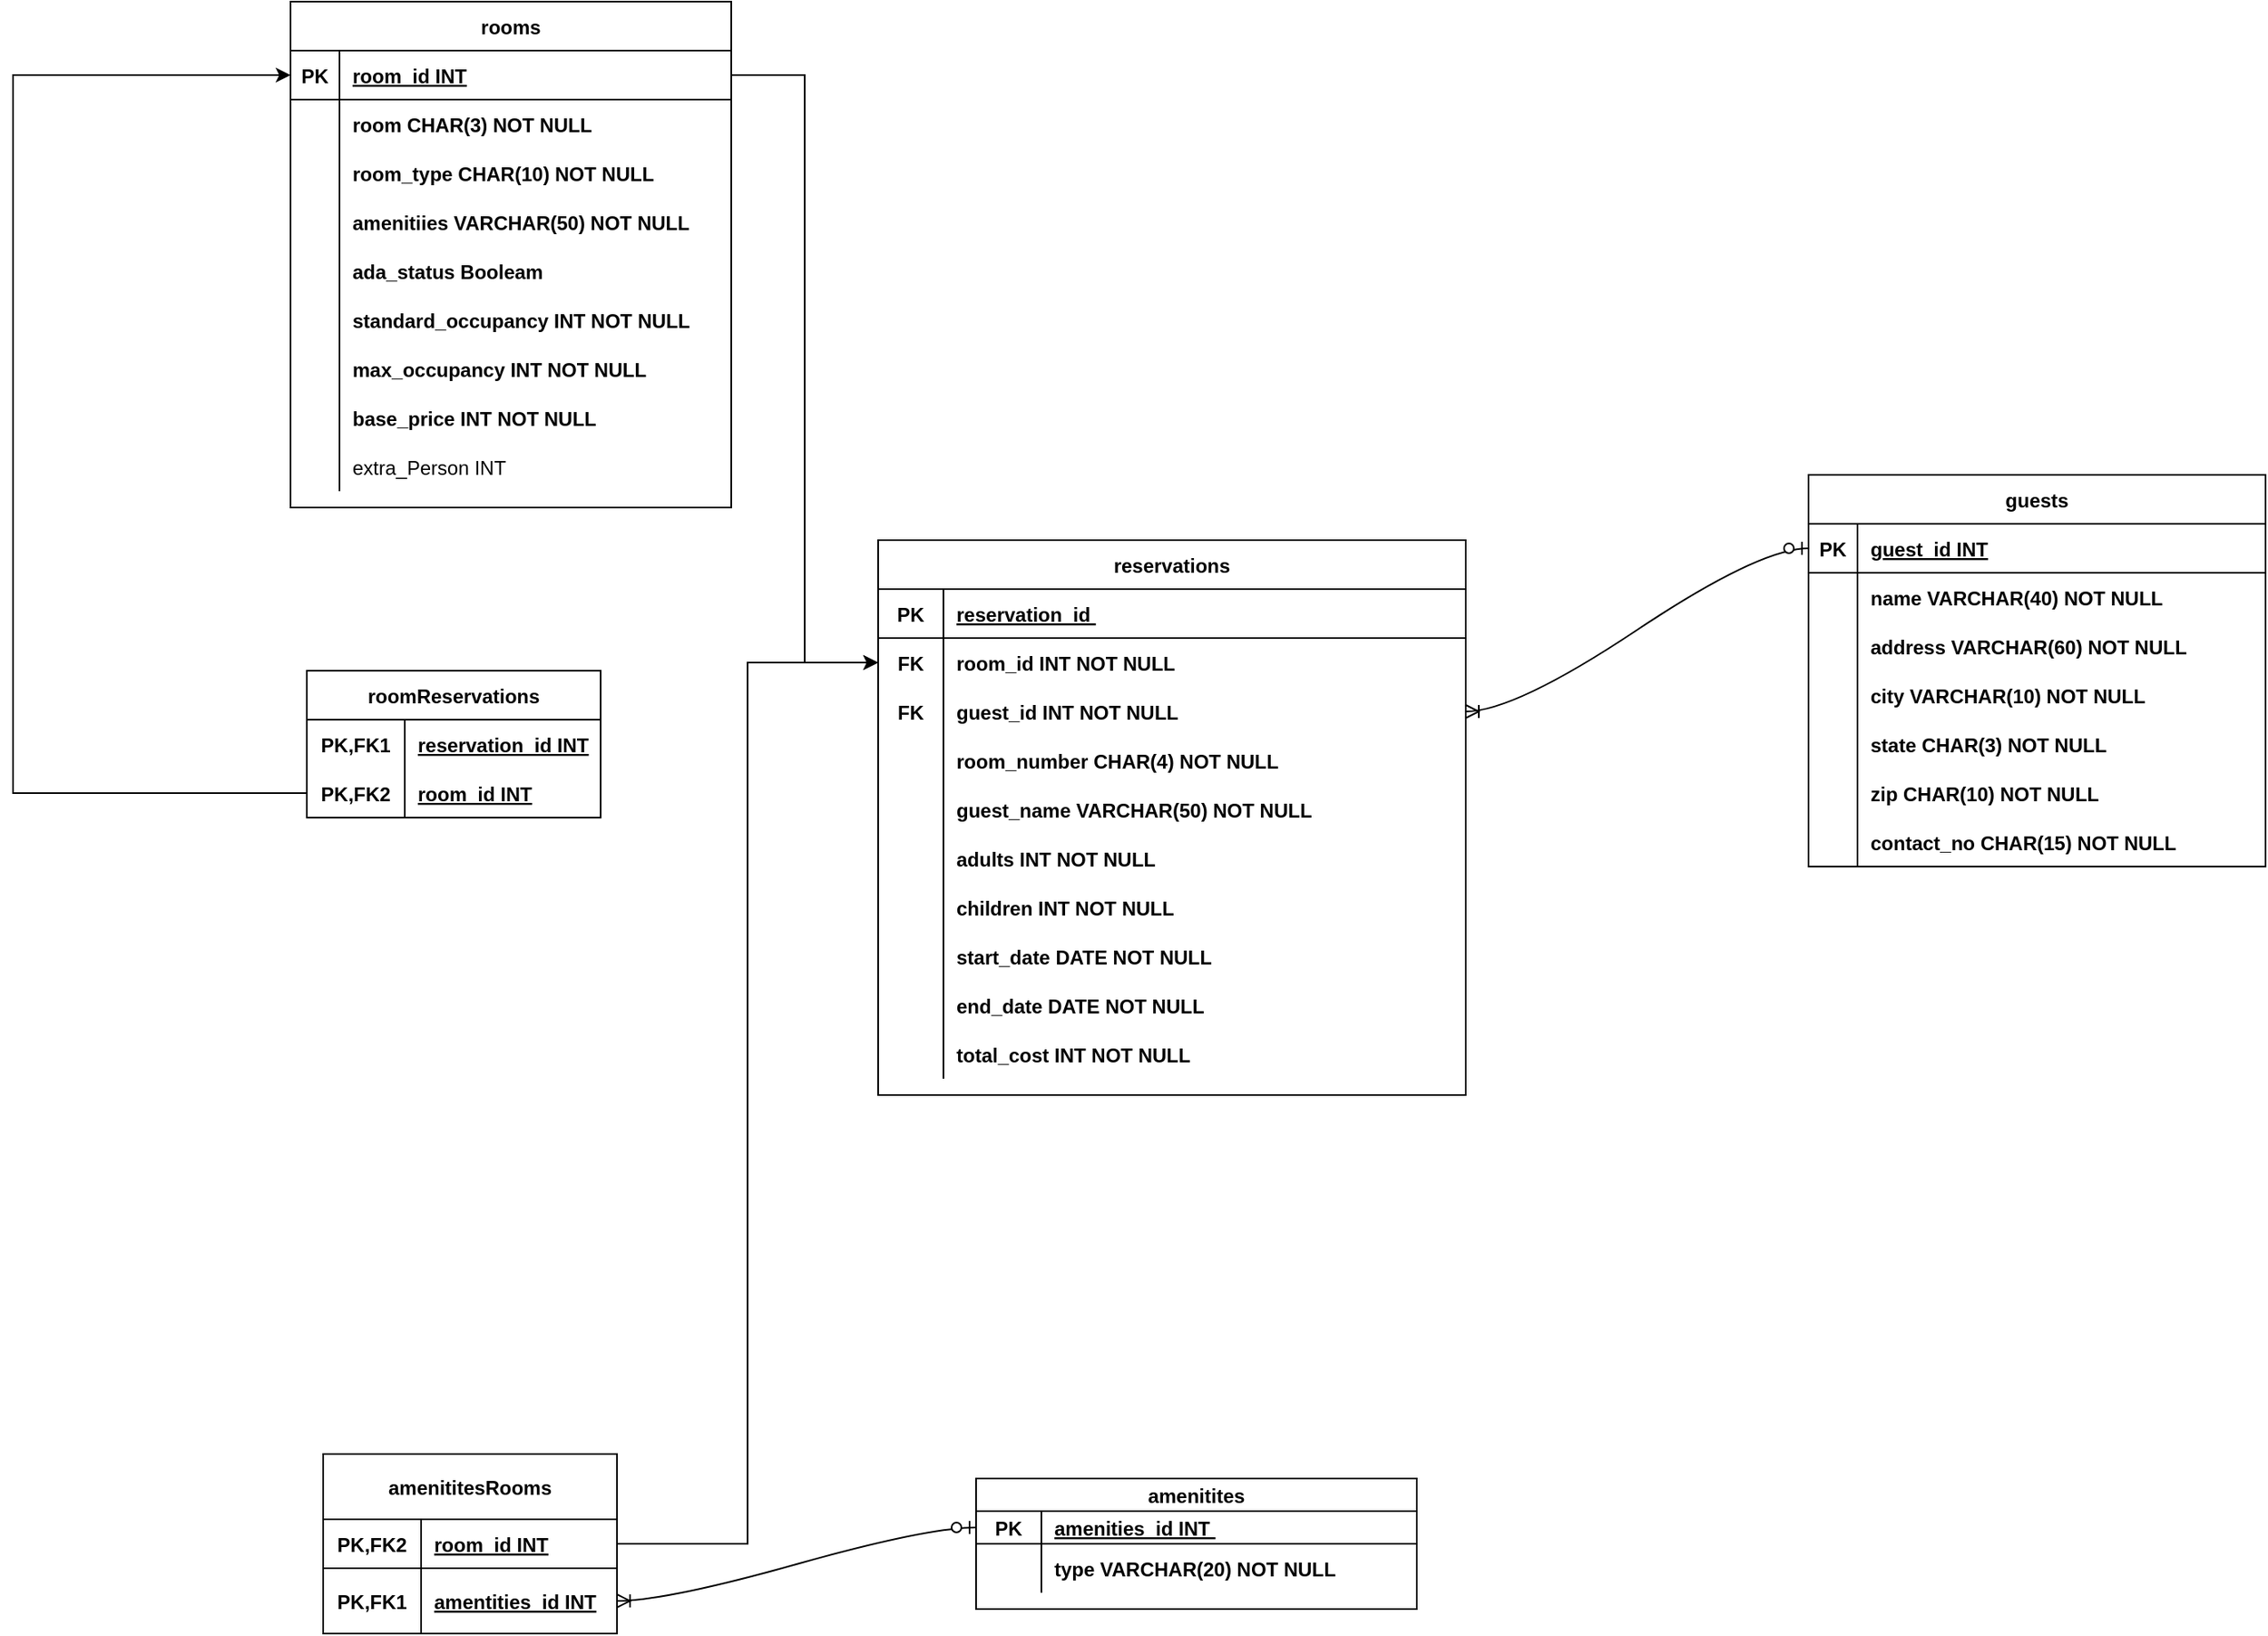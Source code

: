 <mxfile version="16.6.5" type="github">
  <diagram id="BOBg9P0p9itSkzy7MC-l" name="Page-1">
    <mxGraphModel dx="3270" dy="2780" grid="1" gridSize="10" guides="1" tooltips="1" connect="1" arrows="1" fold="1" page="1" pageScale="1" pageWidth="850" pageHeight="1100" math="0" shadow="0">
      <root>
        <mxCell id="0" />
        <mxCell id="1" parent="0" />
        <mxCell id="4Msq5oDwL8IhgxMSqHbl-1" value="reservations" style="shape=table;startSize=30;container=1;collapsible=1;childLayout=tableLayout;fixedRows=1;rowLines=0;fontStyle=1;align=center;resizeLast=1;" parent="1" vertex="1">
          <mxGeometry x="930" y="160" width="360" height="340" as="geometry" />
        </mxCell>
        <mxCell id="4Msq5oDwL8IhgxMSqHbl-2" value="" style="shape=tableRow;horizontal=0;startSize=0;swimlaneHead=0;swimlaneBody=0;fillColor=none;collapsible=0;dropTarget=0;points=[[0,0.5],[1,0.5]];portConstraint=eastwest;top=0;left=0;right=0;bottom=1;" parent="4Msq5oDwL8IhgxMSqHbl-1" vertex="1">
          <mxGeometry y="30" width="360" height="30" as="geometry" />
        </mxCell>
        <mxCell id="4Msq5oDwL8IhgxMSqHbl-3" value="PK" style="shape=partialRectangle;connectable=0;fillColor=none;top=0;left=0;bottom=0;right=0;fontStyle=1;overflow=hidden;" parent="4Msq5oDwL8IhgxMSqHbl-2" vertex="1">
          <mxGeometry width="40" height="30" as="geometry">
            <mxRectangle width="40" height="30" as="alternateBounds" />
          </mxGeometry>
        </mxCell>
        <mxCell id="4Msq5oDwL8IhgxMSqHbl-4" value="reservation_id " style="shape=partialRectangle;connectable=0;fillColor=none;top=0;left=0;bottom=0;right=0;align=left;spacingLeft=6;fontStyle=5;overflow=hidden;" parent="4Msq5oDwL8IhgxMSqHbl-2" vertex="1">
          <mxGeometry x="40" width="320" height="30" as="geometry">
            <mxRectangle width="320" height="30" as="alternateBounds" />
          </mxGeometry>
        </mxCell>
        <mxCell id="4Msq5oDwL8IhgxMSqHbl-8" value="" style="shape=tableRow;horizontal=0;startSize=0;swimlaneHead=0;swimlaneBody=0;fillColor=none;collapsible=0;dropTarget=0;points=[[0,0.5],[1,0.5]];portConstraint=eastwest;top=0;left=0;right=0;bottom=0;fontStyle=1" parent="4Msq5oDwL8IhgxMSqHbl-1" vertex="1">
          <mxGeometry y="60" width="360" height="30" as="geometry" />
        </mxCell>
        <mxCell id="4Msq5oDwL8IhgxMSqHbl-9" value="FK" style="shape=partialRectangle;connectable=0;fillColor=none;top=0;left=0;bottom=0;right=0;editable=1;overflow=hidden;fontStyle=1" parent="4Msq5oDwL8IhgxMSqHbl-8" vertex="1">
          <mxGeometry width="40" height="30" as="geometry">
            <mxRectangle width="40" height="30" as="alternateBounds" />
          </mxGeometry>
        </mxCell>
        <mxCell id="4Msq5oDwL8IhgxMSqHbl-10" value="room_id INT NOT NULL" style="shape=partialRectangle;connectable=0;fillColor=none;top=0;left=0;bottom=0;right=0;align=left;spacingLeft=6;overflow=hidden;fontStyle=1" parent="4Msq5oDwL8IhgxMSqHbl-8" vertex="1">
          <mxGeometry x="40" width="320" height="30" as="geometry">
            <mxRectangle width="320" height="30" as="alternateBounds" />
          </mxGeometry>
        </mxCell>
        <mxCell id="4Msq5oDwL8IhgxMSqHbl-5" value="" style="shape=tableRow;horizontal=0;startSize=0;swimlaneHead=0;swimlaneBody=0;fillColor=none;collapsible=0;dropTarget=0;points=[[0,0.5],[1,0.5]];portConstraint=eastwest;top=0;left=0;right=0;bottom=0;" parent="4Msq5oDwL8IhgxMSqHbl-1" vertex="1">
          <mxGeometry y="90" width="360" height="30" as="geometry" />
        </mxCell>
        <mxCell id="4Msq5oDwL8IhgxMSqHbl-6" value="FK" style="shape=partialRectangle;connectable=0;fillColor=none;top=0;left=0;bottom=0;right=0;editable=1;overflow=hidden;fontStyle=1" parent="4Msq5oDwL8IhgxMSqHbl-5" vertex="1">
          <mxGeometry width="40" height="30" as="geometry">
            <mxRectangle width="40" height="30" as="alternateBounds" />
          </mxGeometry>
        </mxCell>
        <mxCell id="4Msq5oDwL8IhgxMSqHbl-7" value="guest_id INT NOT NULL" style="shape=partialRectangle;connectable=0;fillColor=none;top=0;left=0;bottom=0;right=0;align=left;spacingLeft=6;overflow=hidden;fontStyle=1" parent="4Msq5oDwL8IhgxMSqHbl-5" vertex="1">
          <mxGeometry x="40" width="320" height="30" as="geometry">
            <mxRectangle width="320" height="30" as="alternateBounds" />
          </mxGeometry>
        </mxCell>
        <mxCell id="4Msq5oDwL8IhgxMSqHbl-11" value="" style="shape=tableRow;horizontal=0;startSize=0;swimlaneHead=0;swimlaneBody=0;fillColor=none;collapsible=0;dropTarget=0;points=[[0,0.5],[1,0.5]];portConstraint=eastwest;top=0;left=0;right=0;bottom=0;" parent="4Msq5oDwL8IhgxMSqHbl-1" vertex="1">
          <mxGeometry y="120" width="360" height="30" as="geometry" />
        </mxCell>
        <mxCell id="4Msq5oDwL8IhgxMSqHbl-12" value="" style="shape=partialRectangle;connectable=0;fillColor=none;top=0;left=0;bottom=0;right=0;editable=1;overflow=hidden;" parent="4Msq5oDwL8IhgxMSqHbl-11" vertex="1">
          <mxGeometry width="40" height="30" as="geometry">
            <mxRectangle width="40" height="30" as="alternateBounds" />
          </mxGeometry>
        </mxCell>
        <mxCell id="4Msq5oDwL8IhgxMSqHbl-13" value="room_number CHAR(4) NOT NULL" style="shape=partialRectangle;connectable=0;fillColor=none;top=0;left=0;bottom=0;right=0;align=left;spacingLeft=6;overflow=hidden;fontStyle=1" parent="4Msq5oDwL8IhgxMSqHbl-11" vertex="1">
          <mxGeometry x="40" width="320" height="30" as="geometry">
            <mxRectangle width="320" height="30" as="alternateBounds" />
          </mxGeometry>
        </mxCell>
        <mxCell id="4Msq5oDwL8IhgxMSqHbl-115" value="" style="shape=tableRow;horizontal=0;startSize=0;swimlaneHead=0;swimlaneBody=0;fillColor=none;collapsible=0;dropTarget=0;points=[[0,0.5],[1,0.5]];portConstraint=eastwest;top=0;left=0;right=0;bottom=0;" parent="4Msq5oDwL8IhgxMSqHbl-1" vertex="1">
          <mxGeometry y="150" width="360" height="30" as="geometry" />
        </mxCell>
        <mxCell id="4Msq5oDwL8IhgxMSqHbl-116" value="" style="shape=partialRectangle;connectable=0;fillColor=none;top=0;left=0;bottom=0;right=0;editable=1;overflow=hidden;" parent="4Msq5oDwL8IhgxMSqHbl-115" vertex="1">
          <mxGeometry width="40" height="30" as="geometry">
            <mxRectangle width="40" height="30" as="alternateBounds" />
          </mxGeometry>
        </mxCell>
        <mxCell id="4Msq5oDwL8IhgxMSqHbl-117" value="guest_name VARCHAR(50) NOT NULL" style="shape=partialRectangle;connectable=0;fillColor=none;top=0;left=0;bottom=0;right=0;align=left;spacingLeft=6;overflow=hidden;fontStyle=1" parent="4Msq5oDwL8IhgxMSqHbl-115" vertex="1">
          <mxGeometry x="40" width="320" height="30" as="geometry">
            <mxRectangle width="320" height="30" as="alternateBounds" />
          </mxGeometry>
        </mxCell>
        <mxCell id="4Msq5oDwL8IhgxMSqHbl-118" value="" style="shape=tableRow;horizontal=0;startSize=0;swimlaneHead=0;swimlaneBody=0;fillColor=none;collapsible=0;dropTarget=0;points=[[0,0.5],[1,0.5]];portConstraint=eastwest;top=0;left=0;right=0;bottom=0;" parent="4Msq5oDwL8IhgxMSqHbl-1" vertex="1">
          <mxGeometry y="180" width="360" height="30" as="geometry" />
        </mxCell>
        <mxCell id="4Msq5oDwL8IhgxMSqHbl-119" value="" style="shape=partialRectangle;connectable=0;fillColor=none;top=0;left=0;bottom=0;right=0;editable=1;overflow=hidden;" parent="4Msq5oDwL8IhgxMSqHbl-118" vertex="1">
          <mxGeometry width="40" height="30" as="geometry">
            <mxRectangle width="40" height="30" as="alternateBounds" />
          </mxGeometry>
        </mxCell>
        <mxCell id="4Msq5oDwL8IhgxMSqHbl-120" value="adults INT NOT NULL" style="shape=partialRectangle;connectable=0;fillColor=none;top=0;left=0;bottom=0;right=0;align=left;spacingLeft=6;overflow=hidden;fontStyle=1" parent="4Msq5oDwL8IhgxMSqHbl-118" vertex="1">
          <mxGeometry x="40" width="320" height="30" as="geometry">
            <mxRectangle width="320" height="30" as="alternateBounds" />
          </mxGeometry>
        </mxCell>
        <mxCell id="4Msq5oDwL8IhgxMSqHbl-121" value="" style="shape=tableRow;horizontal=0;startSize=0;swimlaneHead=0;swimlaneBody=0;fillColor=none;collapsible=0;dropTarget=0;points=[[0,0.5],[1,0.5]];portConstraint=eastwest;top=0;left=0;right=0;bottom=0;" parent="4Msq5oDwL8IhgxMSqHbl-1" vertex="1">
          <mxGeometry y="210" width="360" height="30" as="geometry" />
        </mxCell>
        <mxCell id="4Msq5oDwL8IhgxMSqHbl-122" value="" style="shape=partialRectangle;connectable=0;fillColor=none;top=0;left=0;bottom=0;right=0;editable=1;overflow=hidden;" parent="4Msq5oDwL8IhgxMSqHbl-121" vertex="1">
          <mxGeometry width="40" height="30" as="geometry">
            <mxRectangle width="40" height="30" as="alternateBounds" />
          </mxGeometry>
        </mxCell>
        <mxCell id="4Msq5oDwL8IhgxMSqHbl-123" value="children INT NOT NULL" style="shape=partialRectangle;connectable=0;fillColor=none;top=0;left=0;bottom=0;right=0;align=left;spacingLeft=6;overflow=hidden;fontStyle=1" parent="4Msq5oDwL8IhgxMSqHbl-121" vertex="1">
          <mxGeometry x="40" width="320" height="30" as="geometry">
            <mxRectangle width="320" height="30" as="alternateBounds" />
          </mxGeometry>
        </mxCell>
        <mxCell id="4Msq5oDwL8IhgxMSqHbl-124" value="" style="shape=tableRow;horizontal=0;startSize=0;swimlaneHead=0;swimlaneBody=0;fillColor=none;collapsible=0;dropTarget=0;points=[[0,0.5],[1,0.5]];portConstraint=eastwest;top=0;left=0;right=0;bottom=0;" parent="4Msq5oDwL8IhgxMSqHbl-1" vertex="1">
          <mxGeometry y="240" width="360" height="30" as="geometry" />
        </mxCell>
        <mxCell id="4Msq5oDwL8IhgxMSqHbl-125" value="" style="shape=partialRectangle;connectable=0;fillColor=none;top=0;left=0;bottom=0;right=0;editable=1;overflow=hidden;" parent="4Msq5oDwL8IhgxMSqHbl-124" vertex="1">
          <mxGeometry width="40" height="30" as="geometry">
            <mxRectangle width="40" height="30" as="alternateBounds" />
          </mxGeometry>
        </mxCell>
        <mxCell id="4Msq5oDwL8IhgxMSqHbl-126" value="start_date DATE NOT NULL" style="shape=partialRectangle;connectable=0;fillColor=none;top=0;left=0;bottom=0;right=0;align=left;spacingLeft=6;overflow=hidden;fontStyle=1" parent="4Msq5oDwL8IhgxMSqHbl-124" vertex="1">
          <mxGeometry x="40" width="320" height="30" as="geometry">
            <mxRectangle width="320" height="30" as="alternateBounds" />
          </mxGeometry>
        </mxCell>
        <mxCell id="4Msq5oDwL8IhgxMSqHbl-127" value="" style="shape=tableRow;horizontal=0;startSize=0;swimlaneHead=0;swimlaneBody=0;fillColor=none;collapsible=0;dropTarget=0;points=[[0,0.5],[1,0.5]];portConstraint=eastwest;top=0;left=0;right=0;bottom=0;" parent="4Msq5oDwL8IhgxMSqHbl-1" vertex="1">
          <mxGeometry y="270" width="360" height="30" as="geometry" />
        </mxCell>
        <mxCell id="4Msq5oDwL8IhgxMSqHbl-128" value="" style="shape=partialRectangle;connectable=0;fillColor=none;top=0;left=0;bottom=0;right=0;editable=1;overflow=hidden;" parent="4Msq5oDwL8IhgxMSqHbl-127" vertex="1">
          <mxGeometry width="40" height="30" as="geometry">
            <mxRectangle width="40" height="30" as="alternateBounds" />
          </mxGeometry>
        </mxCell>
        <mxCell id="4Msq5oDwL8IhgxMSqHbl-129" value="end_date DATE NOT NULL" style="shape=partialRectangle;connectable=0;fillColor=none;top=0;left=0;bottom=0;right=0;align=left;spacingLeft=6;overflow=hidden;fontStyle=1" parent="4Msq5oDwL8IhgxMSqHbl-127" vertex="1">
          <mxGeometry x="40" width="320" height="30" as="geometry">
            <mxRectangle width="320" height="30" as="alternateBounds" />
          </mxGeometry>
        </mxCell>
        <mxCell id="4Msq5oDwL8IhgxMSqHbl-130" value="" style="shape=tableRow;horizontal=0;startSize=0;swimlaneHead=0;swimlaneBody=0;fillColor=none;collapsible=0;dropTarget=0;points=[[0,0.5],[1,0.5]];portConstraint=eastwest;top=0;left=0;right=0;bottom=0;" parent="4Msq5oDwL8IhgxMSqHbl-1" vertex="1">
          <mxGeometry y="300" width="360" height="30" as="geometry" />
        </mxCell>
        <mxCell id="4Msq5oDwL8IhgxMSqHbl-131" value="" style="shape=partialRectangle;connectable=0;fillColor=none;top=0;left=0;bottom=0;right=0;editable=1;overflow=hidden;" parent="4Msq5oDwL8IhgxMSqHbl-130" vertex="1">
          <mxGeometry width="40" height="30" as="geometry">
            <mxRectangle width="40" height="30" as="alternateBounds" />
          </mxGeometry>
        </mxCell>
        <mxCell id="4Msq5oDwL8IhgxMSqHbl-132" value="total_cost INT NOT NULL" style="shape=partialRectangle;connectable=0;fillColor=none;top=0;left=0;bottom=0;right=0;align=left;spacingLeft=6;overflow=hidden;fontStyle=1" parent="4Msq5oDwL8IhgxMSqHbl-130" vertex="1">
          <mxGeometry x="40" width="320" height="30" as="geometry">
            <mxRectangle width="320" height="30" as="alternateBounds" />
          </mxGeometry>
        </mxCell>
        <mxCell id="4Msq5oDwL8IhgxMSqHbl-14" value="rooms" style="shape=table;startSize=30;container=1;collapsible=1;childLayout=tableLayout;fixedRows=1;rowLines=0;fontStyle=1;align=center;resizeLast=1;" parent="1" vertex="1">
          <mxGeometry x="570" y="-170" width="270" height="310" as="geometry" />
        </mxCell>
        <mxCell id="4Msq5oDwL8IhgxMSqHbl-15" value="" style="shape=tableRow;horizontal=0;startSize=0;swimlaneHead=0;swimlaneBody=0;fillColor=none;collapsible=0;dropTarget=0;points=[[0,0.5],[1,0.5]];portConstraint=eastwest;top=0;left=0;right=0;bottom=1;" parent="4Msq5oDwL8IhgxMSqHbl-14" vertex="1">
          <mxGeometry y="30" width="270" height="30" as="geometry" />
        </mxCell>
        <mxCell id="4Msq5oDwL8IhgxMSqHbl-16" value="PK" style="shape=partialRectangle;connectable=0;fillColor=none;top=0;left=0;bottom=0;right=0;fontStyle=1;overflow=hidden;" parent="4Msq5oDwL8IhgxMSqHbl-15" vertex="1">
          <mxGeometry width="30" height="30" as="geometry">
            <mxRectangle width="30" height="30" as="alternateBounds" />
          </mxGeometry>
        </mxCell>
        <mxCell id="4Msq5oDwL8IhgxMSqHbl-17" value="room_id INT" style="shape=partialRectangle;connectable=0;fillColor=none;top=0;left=0;bottom=0;right=0;align=left;spacingLeft=6;fontStyle=5;overflow=hidden;" parent="4Msq5oDwL8IhgxMSqHbl-15" vertex="1">
          <mxGeometry x="30" width="240" height="30" as="geometry">
            <mxRectangle width="240" height="30" as="alternateBounds" />
          </mxGeometry>
        </mxCell>
        <mxCell id="4Msq5oDwL8IhgxMSqHbl-18" value="" style="shape=tableRow;horizontal=0;startSize=0;swimlaneHead=0;swimlaneBody=0;fillColor=none;collapsible=0;dropTarget=0;points=[[0,0.5],[1,0.5]];portConstraint=eastwest;top=0;left=0;right=0;bottom=0;" parent="4Msq5oDwL8IhgxMSqHbl-14" vertex="1">
          <mxGeometry y="60" width="270" height="30" as="geometry" />
        </mxCell>
        <mxCell id="4Msq5oDwL8IhgxMSqHbl-19" value="" style="shape=partialRectangle;connectable=0;fillColor=none;top=0;left=0;bottom=0;right=0;editable=1;overflow=hidden;" parent="4Msq5oDwL8IhgxMSqHbl-18" vertex="1">
          <mxGeometry width="30" height="30" as="geometry">
            <mxRectangle width="30" height="30" as="alternateBounds" />
          </mxGeometry>
        </mxCell>
        <mxCell id="4Msq5oDwL8IhgxMSqHbl-20" value="room CHAR(3) NOT NULL" style="shape=partialRectangle;connectable=0;fillColor=none;top=0;left=0;bottom=0;right=0;align=left;spacingLeft=6;overflow=hidden;fontStyle=1" parent="4Msq5oDwL8IhgxMSqHbl-18" vertex="1">
          <mxGeometry x="30" width="240" height="30" as="geometry">
            <mxRectangle width="240" height="30" as="alternateBounds" />
          </mxGeometry>
        </mxCell>
        <mxCell id="4Msq5oDwL8IhgxMSqHbl-21" value="" style="shape=tableRow;horizontal=0;startSize=0;swimlaneHead=0;swimlaneBody=0;fillColor=none;collapsible=0;dropTarget=0;points=[[0,0.5],[1,0.5]];portConstraint=eastwest;top=0;left=0;right=0;bottom=0;" parent="4Msq5oDwL8IhgxMSqHbl-14" vertex="1">
          <mxGeometry y="90" width="270" height="30" as="geometry" />
        </mxCell>
        <mxCell id="4Msq5oDwL8IhgxMSqHbl-22" value="" style="shape=partialRectangle;connectable=0;fillColor=none;top=0;left=0;bottom=0;right=0;editable=1;overflow=hidden;" parent="4Msq5oDwL8IhgxMSqHbl-21" vertex="1">
          <mxGeometry width="30" height="30" as="geometry">
            <mxRectangle width="30" height="30" as="alternateBounds" />
          </mxGeometry>
        </mxCell>
        <mxCell id="4Msq5oDwL8IhgxMSqHbl-23" value="room_type CHAR(10) NOT NULL" style="shape=partialRectangle;connectable=0;fillColor=none;top=0;left=0;bottom=0;right=0;align=left;spacingLeft=6;overflow=hidden;fontStyle=1" parent="4Msq5oDwL8IhgxMSqHbl-21" vertex="1">
          <mxGeometry x="30" width="240" height="30" as="geometry">
            <mxRectangle width="240" height="30" as="alternateBounds" />
          </mxGeometry>
        </mxCell>
        <mxCell id="4Msq5oDwL8IhgxMSqHbl-24" value="" style="shape=tableRow;horizontal=0;startSize=0;swimlaneHead=0;swimlaneBody=0;fillColor=none;collapsible=0;dropTarget=0;points=[[0,0.5],[1,0.5]];portConstraint=eastwest;top=0;left=0;right=0;bottom=0;" parent="4Msq5oDwL8IhgxMSqHbl-14" vertex="1">
          <mxGeometry y="120" width="270" height="30" as="geometry" />
        </mxCell>
        <mxCell id="4Msq5oDwL8IhgxMSqHbl-25" value="" style="shape=partialRectangle;connectable=0;fillColor=none;top=0;left=0;bottom=0;right=0;editable=1;overflow=hidden;" parent="4Msq5oDwL8IhgxMSqHbl-24" vertex="1">
          <mxGeometry width="30" height="30" as="geometry">
            <mxRectangle width="30" height="30" as="alternateBounds" />
          </mxGeometry>
        </mxCell>
        <mxCell id="4Msq5oDwL8IhgxMSqHbl-26" value="amenitiies VARCHAR(50) NOT NULL" style="shape=partialRectangle;connectable=0;fillColor=none;top=0;left=0;bottom=0;right=0;align=left;spacingLeft=6;overflow=hidden;fontStyle=1" parent="4Msq5oDwL8IhgxMSqHbl-24" vertex="1">
          <mxGeometry x="30" width="240" height="30" as="geometry">
            <mxRectangle width="240" height="30" as="alternateBounds" />
          </mxGeometry>
        </mxCell>
        <mxCell id="4Msq5oDwL8IhgxMSqHbl-66" value="" style="shape=tableRow;horizontal=0;startSize=0;swimlaneHead=0;swimlaneBody=0;fillColor=none;collapsible=0;dropTarget=0;points=[[0,0.5],[1,0.5]];portConstraint=eastwest;top=0;left=0;right=0;bottom=0;" parent="4Msq5oDwL8IhgxMSqHbl-14" vertex="1">
          <mxGeometry y="150" width="270" height="30" as="geometry" />
        </mxCell>
        <mxCell id="4Msq5oDwL8IhgxMSqHbl-67" value="" style="shape=partialRectangle;connectable=0;fillColor=none;top=0;left=0;bottom=0;right=0;editable=1;overflow=hidden;" parent="4Msq5oDwL8IhgxMSqHbl-66" vertex="1">
          <mxGeometry width="30" height="30" as="geometry">
            <mxRectangle width="30" height="30" as="alternateBounds" />
          </mxGeometry>
        </mxCell>
        <mxCell id="4Msq5oDwL8IhgxMSqHbl-68" value="ada_status Booleam" style="shape=partialRectangle;connectable=0;fillColor=none;top=0;left=0;bottom=0;right=0;align=left;spacingLeft=6;overflow=hidden;fontStyle=1" parent="4Msq5oDwL8IhgxMSqHbl-66" vertex="1">
          <mxGeometry x="30" width="240" height="30" as="geometry">
            <mxRectangle width="240" height="30" as="alternateBounds" />
          </mxGeometry>
        </mxCell>
        <mxCell id="4Msq5oDwL8IhgxMSqHbl-69" value="" style="shape=tableRow;horizontal=0;startSize=0;swimlaneHead=0;swimlaneBody=0;fillColor=none;collapsible=0;dropTarget=0;points=[[0,0.5],[1,0.5]];portConstraint=eastwest;top=0;left=0;right=0;bottom=0;" parent="4Msq5oDwL8IhgxMSqHbl-14" vertex="1">
          <mxGeometry y="180" width="270" height="30" as="geometry" />
        </mxCell>
        <mxCell id="4Msq5oDwL8IhgxMSqHbl-70" value="" style="shape=partialRectangle;connectable=0;fillColor=none;top=0;left=0;bottom=0;right=0;editable=1;overflow=hidden;" parent="4Msq5oDwL8IhgxMSqHbl-69" vertex="1">
          <mxGeometry width="30" height="30" as="geometry">
            <mxRectangle width="30" height="30" as="alternateBounds" />
          </mxGeometry>
        </mxCell>
        <mxCell id="4Msq5oDwL8IhgxMSqHbl-71" value="standard_occupancy INT NOT NULL" style="shape=partialRectangle;connectable=0;fillColor=none;top=0;left=0;bottom=0;right=0;align=left;spacingLeft=6;overflow=hidden;fontStyle=1" parent="4Msq5oDwL8IhgxMSqHbl-69" vertex="1">
          <mxGeometry x="30" width="240" height="30" as="geometry">
            <mxRectangle width="240" height="30" as="alternateBounds" />
          </mxGeometry>
        </mxCell>
        <mxCell id="4Msq5oDwL8IhgxMSqHbl-72" value="" style="shape=tableRow;horizontal=0;startSize=0;swimlaneHead=0;swimlaneBody=0;fillColor=none;collapsible=0;dropTarget=0;points=[[0,0.5],[1,0.5]];portConstraint=eastwest;top=0;left=0;right=0;bottom=0;" parent="4Msq5oDwL8IhgxMSqHbl-14" vertex="1">
          <mxGeometry y="210" width="270" height="30" as="geometry" />
        </mxCell>
        <mxCell id="4Msq5oDwL8IhgxMSqHbl-73" value="" style="shape=partialRectangle;connectable=0;fillColor=none;top=0;left=0;bottom=0;right=0;editable=1;overflow=hidden;" parent="4Msq5oDwL8IhgxMSqHbl-72" vertex="1">
          <mxGeometry width="30" height="30" as="geometry">
            <mxRectangle width="30" height="30" as="alternateBounds" />
          </mxGeometry>
        </mxCell>
        <mxCell id="4Msq5oDwL8IhgxMSqHbl-74" value="max_occupancy INT NOT NULL" style="shape=partialRectangle;connectable=0;fillColor=none;top=0;left=0;bottom=0;right=0;align=left;spacingLeft=6;overflow=hidden;fontStyle=1" parent="4Msq5oDwL8IhgxMSqHbl-72" vertex="1">
          <mxGeometry x="30" width="240" height="30" as="geometry">
            <mxRectangle width="240" height="30" as="alternateBounds" />
          </mxGeometry>
        </mxCell>
        <mxCell id="4Msq5oDwL8IhgxMSqHbl-97" value="" style="shape=tableRow;horizontal=0;startSize=0;swimlaneHead=0;swimlaneBody=0;fillColor=none;collapsible=0;dropTarget=0;points=[[0,0.5],[1,0.5]];portConstraint=eastwest;top=0;left=0;right=0;bottom=0;" parent="4Msq5oDwL8IhgxMSqHbl-14" vertex="1">
          <mxGeometry y="240" width="270" height="30" as="geometry" />
        </mxCell>
        <mxCell id="4Msq5oDwL8IhgxMSqHbl-98" value="" style="shape=partialRectangle;connectable=0;fillColor=none;top=0;left=0;bottom=0;right=0;editable=1;overflow=hidden;" parent="4Msq5oDwL8IhgxMSqHbl-97" vertex="1">
          <mxGeometry width="30" height="30" as="geometry">
            <mxRectangle width="30" height="30" as="alternateBounds" />
          </mxGeometry>
        </mxCell>
        <mxCell id="4Msq5oDwL8IhgxMSqHbl-99" value="base_price INT NOT NULL" style="shape=partialRectangle;connectable=0;fillColor=none;top=0;left=0;bottom=0;right=0;align=left;spacingLeft=6;overflow=hidden;fontStyle=1" parent="4Msq5oDwL8IhgxMSqHbl-97" vertex="1">
          <mxGeometry x="30" width="240" height="30" as="geometry">
            <mxRectangle width="240" height="30" as="alternateBounds" />
          </mxGeometry>
        </mxCell>
        <mxCell id="4Msq5oDwL8IhgxMSqHbl-100" value="" style="shape=tableRow;horizontal=0;startSize=0;swimlaneHead=0;swimlaneBody=0;fillColor=none;collapsible=0;dropTarget=0;points=[[0,0.5],[1,0.5]];portConstraint=eastwest;top=0;left=0;right=0;bottom=0;" parent="4Msq5oDwL8IhgxMSqHbl-14" vertex="1">
          <mxGeometry y="270" width="270" height="30" as="geometry" />
        </mxCell>
        <mxCell id="4Msq5oDwL8IhgxMSqHbl-101" value="" style="shape=partialRectangle;connectable=0;fillColor=none;top=0;left=0;bottom=0;right=0;editable=1;overflow=hidden;" parent="4Msq5oDwL8IhgxMSqHbl-100" vertex="1">
          <mxGeometry width="30" height="30" as="geometry">
            <mxRectangle width="30" height="30" as="alternateBounds" />
          </mxGeometry>
        </mxCell>
        <mxCell id="4Msq5oDwL8IhgxMSqHbl-102" value="extra_Person INT" style="shape=partialRectangle;connectable=0;fillColor=none;top=0;left=0;bottom=0;right=0;align=left;spacingLeft=6;overflow=hidden;fontStyle=0" parent="4Msq5oDwL8IhgxMSqHbl-100" vertex="1">
          <mxGeometry x="30" width="240" height="30" as="geometry">
            <mxRectangle width="240" height="30" as="alternateBounds" />
          </mxGeometry>
        </mxCell>
        <mxCell id="4Msq5oDwL8IhgxMSqHbl-27" value="guests" style="shape=table;startSize=30;container=1;collapsible=1;childLayout=tableLayout;fixedRows=1;rowLines=0;fontStyle=1;align=center;resizeLast=1;" parent="1" vertex="1">
          <mxGeometry x="1500" y="120" width="280" height="240" as="geometry" />
        </mxCell>
        <mxCell id="4Msq5oDwL8IhgxMSqHbl-28" value="" style="shape=tableRow;horizontal=0;startSize=0;swimlaneHead=0;swimlaneBody=0;fillColor=none;collapsible=0;dropTarget=0;points=[[0,0.5],[1,0.5]];portConstraint=eastwest;top=0;left=0;right=0;bottom=1;" parent="4Msq5oDwL8IhgxMSqHbl-27" vertex="1">
          <mxGeometry y="30" width="280" height="30" as="geometry" />
        </mxCell>
        <mxCell id="4Msq5oDwL8IhgxMSqHbl-29" value="PK" style="shape=partialRectangle;connectable=0;fillColor=none;top=0;left=0;bottom=0;right=0;fontStyle=1;overflow=hidden;" parent="4Msq5oDwL8IhgxMSqHbl-28" vertex="1">
          <mxGeometry width="30" height="30" as="geometry">
            <mxRectangle width="30" height="30" as="alternateBounds" />
          </mxGeometry>
        </mxCell>
        <mxCell id="4Msq5oDwL8IhgxMSqHbl-30" value="guest_id INT" style="shape=partialRectangle;connectable=0;fillColor=none;top=0;left=0;bottom=0;right=0;align=left;spacingLeft=6;fontStyle=5;overflow=hidden;" parent="4Msq5oDwL8IhgxMSqHbl-28" vertex="1">
          <mxGeometry x="30" width="250" height="30" as="geometry">
            <mxRectangle width="250" height="30" as="alternateBounds" />
          </mxGeometry>
        </mxCell>
        <mxCell id="4Msq5oDwL8IhgxMSqHbl-31" value="" style="shape=tableRow;horizontal=0;startSize=0;swimlaneHead=0;swimlaneBody=0;fillColor=none;collapsible=0;dropTarget=0;points=[[0,0.5],[1,0.5]];portConstraint=eastwest;top=0;left=0;right=0;bottom=0;" parent="4Msq5oDwL8IhgxMSqHbl-27" vertex="1">
          <mxGeometry y="60" width="280" height="30" as="geometry" />
        </mxCell>
        <mxCell id="4Msq5oDwL8IhgxMSqHbl-32" value="" style="shape=partialRectangle;connectable=0;fillColor=none;top=0;left=0;bottom=0;right=0;editable=1;overflow=hidden;" parent="4Msq5oDwL8IhgxMSqHbl-31" vertex="1">
          <mxGeometry width="30" height="30" as="geometry">
            <mxRectangle width="30" height="30" as="alternateBounds" />
          </mxGeometry>
        </mxCell>
        <mxCell id="4Msq5oDwL8IhgxMSqHbl-33" value="name VARCHAR(40) NOT NULL" style="shape=partialRectangle;connectable=0;fillColor=none;top=0;left=0;bottom=0;right=0;align=left;spacingLeft=6;overflow=hidden;fontStyle=1" parent="4Msq5oDwL8IhgxMSqHbl-31" vertex="1">
          <mxGeometry x="30" width="250" height="30" as="geometry">
            <mxRectangle width="250" height="30" as="alternateBounds" />
          </mxGeometry>
        </mxCell>
        <mxCell id="4Msq5oDwL8IhgxMSqHbl-34" value="" style="shape=tableRow;horizontal=0;startSize=0;swimlaneHead=0;swimlaneBody=0;fillColor=none;collapsible=0;dropTarget=0;points=[[0,0.5],[1,0.5]];portConstraint=eastwest;top=0;left=0;right=0;bottom=0;" parent="4Msq5oDwL8IhgxMSqHbl-27" vertex="1">
          <mxGeometry y="90" width="280" height="30" as="geometry" />
        </mxCell>
        <mxCell id="4Msq5oDwL8IhgxMSqHbl-35" value="" style="shape=partialRectangle;connectable=0;fillColor=none;top=0;left=0;bottom=0;right=0;editable=1;overflow=hidden;" parent="4Msq5oDwL8IhgxMSqHbl-34" vertex="1">
          <mxGeometry width="30" height="30" as="geometry">
            <mxRectangle width="30" height="30" as="alternateBounds" />
          </mxGeometry>
        </mxCell>
        <mxCell id="4Msq5oDwL8IhgxMSqHbl-36" value="address VARCHAR(60) NOT NULL" style="shape=partialRectangle;connectable=0;fillColor=none;top=0;left=0;bottom=0;right=0;align=left;spacingLeft=6;overflow=hidden;fontStyle=1" parent="4Msq5oDwL8IhgxMSqHbl-34" vertex="1">
          <mxGeometry x="30" width="250" height="30" as="geometry">
            <mxRectangle width="250" height="30" as="alternateBounds" />
          </mxGeometry>
        </mxCell>
        <mxCell id="4Msq5oDwL8IhgxMSqHbl-37" value="" style="shape=tableRow;horizontal=0;startSize=0;swimlaneHead=0;swimlaneBody=0;fillColor=none;collapsible=0;dropTarget=0;points=[[0,0.5],[1,0.5]];portConstraint=eastwest;top=0;left=0;right=0;bottom=0;" parent="4Msq5oDwL8IhgxMSqHbl-27" vertex="1">
          <mxGeometry y="120" width="280" height="30" as="geometry" />
        </mxCell>
        <mxCell id="4Msq5oDwL8IhgxMSqHbl-38" value="" style="shape=partialRectangle;connectable=0;fillColor=none;top=0;left=0;bottom=0;right=0;editable=1;overflow=hidden;" parent="4Msq5oDwL8IhgxMSqHbl-37" vertex="1">
          <mxGeometry width="30" height="30" as="geometry">
            <mxRectangle width="30" height="30" as="alternateBounds" />
          </mxGeometry>
        </mxCell>
        <mxCell id="4Msq5oDwL8IhgxMSqHbl-39" value="city VARCHAR(10) NOT NULL" style="shape=partialRectangle;connectable=0;fillColor=none;top=0;left=0;bottom=0;right=0;align=left;spacingLeft=6;overflow=hidden;fontStyle=1" parent="4Msq5oDwL8IhgxMSqHbl-37" vertex="1">
          <mxGeometry x="30" width="250" height="30" as="geometry">
            <mxRectangle width="250" height="30" as="alternateBounds" />
          </mxGeometry>
        </mxCell>
        <mxCell id="4Msq5oDwL8IhgxMSqHbl-103" value="" style="shape=tableRow;horizontal=0;startSize=0;swimlaneHead=0;swimlaneBody=0;fillColor=none;collapsible=0;dropTarget=0;points=[[0,0.5],[1,0.5]];portConstraint=eastwest;top=0;left=0;right=0;bottom=0;fontStyle=1" parent="4Msq5oDwL8IhgxMSqHbl-27" vertex="1">
          <mxGeometry y="150" width="280" height="30" as="geometry" />
        </mxCell>
        <mxCell id="4Msq5oDwL8IhgxMSqHbl-104" value="" style="shape=partialRectangle;connectable=0;fillColor=none;top=0;left=0;bottom=0;right=0;editable=1;overflow=hidden;" parent="4Msq5oDwL8IhgxMSqHbl-103" vertex="1">
          <mxGeometry width="30" height="30" as="geometry">
            <mxRectangle width="30" height="30" as="alternateBounds" />
          </mxGeometry>
        </mxCell>
        <mxCell id="4Msq5oDwL8IhgxMSqHbl-105" value="state CHAR(3) NOT NULL" style="shape=partialRectangle;connectable=0;fillColor=none;top=0;left=0;bottom=0;right=0;align=left;spacingLeft=6;overflow=hidden;fontStyle=1" parent="4Msq5oDwL8IhgxMSqHbl-103" vertex="1">
          <mxGeometry x="30" width="250" height="30" as="geometry">
            <mxRectangle width="250" height="30" as="alternateBounds" />
          </mxGeometry>
        </mxCell>
        <mxCell id="4Msq5oDwL8IhgxMSqHbl-106" value="" style="shape=tableRow;horizontal=0;startSize=0;swimlaneHead=0;swimlaneBody=0;fillColor=none;collapsible=0;dropTarget=0;points=[[0,0.5],[1,0.5]];portConstraint=eastwest;top=0;left=0;right=0;bottom=0;" parent="4Msq5oDwL8IhgxMSqHbl-27" vertex="1">
          <mxGeometry y="180" width="280" height="30" as="geometry" />
        </mxCell>
        <mxCell id="4Msq5oDwL8IhgxMSqHbl-107" value="" style="shape=partialRectangle;connectable=0;fillColor=none;top=0;left=0;bottom=0;right=0;editable=1;overflow=hidden;" parent="4Msq5oDwL8IhgxMSqHbl-106" vertex="1">
          <mxGeometry width="30" height="30" as="geometry">
            <mxRectangle width="30" height="30" as="alternateBounds" />
          </mxGeometry>
        </mxCell>
        <mxCell id="4Msq5oDwL8IhgxMSqHbl-108" value="zip CHAR(10) NOT NULL" style="shape=partialRectangle;connectable=0;fillColor=none;top=0;left=0;bottom=0;right=0;align=left;spacingLeft=6;overflow=hidden;fontStyle=1" parent="4Msq5oDwL8IhgxMSqHbl-106" vertex="1">
          <mxGeometry x="30" width="250" height="30" as="geometry">
            <mxRectangle width="250" height="30" as="alternateBounds" />
          </mxGeometry>
        </mxCell>
        <mxCell id="4Msq5oDwL8IhgxMSqHbl-109" value="" style="shape=tableRow;horizontal=0;startSize=0;swimlaneHead=0;swimlaneBody=0;fillColor=none;collapsible=0;dropTarget=0;points=[[0,0.5],[1,0.5]];portConstraint=eastwest;top=0;left=0;right=0;bottom=0;" parent="4Msq5oDwL8IhgxMSqHbl-27" vertex="1">
          <mxGeometry y="210" width="280" height="30" as="geometry" />
        </mxCell>
        <mxCell id="4Msq5oDwL8IhgxMSqHbl-110" value="" style="shape=partialRectangle;connectable=0;fillColor=none;top=0;left=0;bottom=0;right=0;editable=1;overflow=hidden;" parent="4Msq5oDwL8IhgxMSqHbl-109" vertex="1">
          <mxGeometry width="30" height="30" as="geometry">
            <mxRectangle width="30" height="30" as="alternateBounds" />
          </mxGeometry>
        </mxCell>
        <mxCell id="4Msq5oDwL8IhgxMSqHbl-111" value="contact_no CHAR(15) NOT NULL" style="shape=partialRectangle;connectable=0;fillColor=none;top=0;left=0;bottom=0;right=0;align=left;spacingLeft=6;overflow=hidden;fontStyle=1" parent="4Msq5oDwL8IhgxMSqHbl-109" vertex="1">
          <mxGeometry x="30" width="250" height="30" as="geometry">
            <mxRectangle width="250" height="30" as="alternateBounds" />
          </mxGeometry>
        </mxCell>
        <mxCell id="4Msq5oDwL8IhgxMSqHbl-40" value="amenititesRooms" style="shape=table;startSize=40;container=1;collapsible=1;childLayout=tableLayout;fixedRows=1;rowLines=0;fontStyle=1;align=center;resizeLast=1;" parent="1" vertex="1">
          <mxGeometry x="590" y="720" width="180" height="110" as="geometry" />
        </mxCell>
        <mxCell id="4Msq5oDwL8IhgxMSqHbl-44" value="" style="shape=tableRow;horizontal=0;startSize=0;swimlaneHead=0;swimlaneBody=0;fillColor=none;collapsible=0;dropTarget=0;points=[[0,0.5],[1,0.5]];portConstraint=eastwest;top=0;left=0;right=0;bottom=1;" parent="4Msq5oDwL8IhgxMSqHbl-40" vertex="1">
          <mxGeometry y="40" width="180" height="30" as="geometry" />
        </mxCell>
        <mxCell id="4Msq5oDwL8IhgxMSqHbl-45" value="PK,FK2" style="shape=partialRectangle;connectable=0;fillColor=none;top=0;left=0;bottom=0;right=0;fontStyle=1;overflow=hidden;" parent="4Msq5oDwL8IhgxMSqHbl-44" vertex="1">
          <mxGeometry width="60" height="30" as="geometry">
            <mxRectangle width="60" height="30" as="alternateBounds" />
          </mxGeometry>
        </mxCell>
        <mxCell id="4Msq5oDwL8IhgxMSqHbl-46" value="room_id INT" style="shape=partialRectangle;connectable=0;fillColor=none;top=0;left=0;bottom=0;right=0;align=left;spacingLeft=6;fontStyle=5;overflow=hidden;" parent="4Msq5oDwL8IhgxMSqHbl-44" vertex="1">
          <mxGeometry x="60" width="120" height="30" as="geometry">
            <mxRectangle width="120" height="30" as="alternateBounds" />
          </mxGeometry>
        </mxCell>
        <mxCell id="4Msq5oDwL8IhgxMSqHbl-41" value="" style="shape=tableRow;horizontal=0;startSize=0;swimlaneHead=0;swimlaneBody=0;fillColor=none;collapsible=0;dropTarget=0;points=[[0,0.5],[1,0.5]];portConstraint=eastwest;top=0;left=0;right=0;bottom=0;" parent="4Msq5oDwL8IhgxMSqHbl-40" vertex="1">
          <mxGeometry y="70" width="180" height="40" as="geometry" />
        </mxCell>
        <mxCell id="4Msq5oDwL8IhgxMSqHbl-42" value="PK,FK1" style="shape=partialRectangle;connectable=0;fillColor=none;top=0;left=0;bottom=0;right=0;fontStyle=1;overflow=hidden;" parent="4Msq5oDwL8IhgxMSqHbl-41" vertex="1">
          <mxGeometry width="60" height="40" as="geometry">
            <mxRectangle width="60" height="40" as="alternateBounds" />
          </mxGeometry>
        </mxCell>
        <mxCell id="4Msq5oDwL8IhgxMSqHbl-43" value="amentities_id INT" style="shape=partialRectangle;connectable=0;fillColor=none;top=0;left=0;bottom=0;right=0;align=left;spacingLeft=6;fontStyle=5;overflow=hidden;" parent="4Msq5oDwL8IhgxMSqHbl-41" vertex="1">
          <mxGeometry x="60" width="120" height="40" as="geometry">
            <mxRectangle width="120" height="40" as="alternateBounds" />
          </mxGeometry>
        </mxCell>
        <mxCell id="4Msq5oDwL8IhgxMSqHbl-53" value="amenitites" style="shape=table;startSize=20;container=1;collapsible=1;childLayout=tableLayout;fixedRows=1;rowLines=0;fontStyle=1;align=center;resizeLast=1;" parent="1" vertex="1">
          <mxGeometry x="990" y="735" width="270" height="80" as="geometry" />
        </mxCell>
        <mxCell id="4Msq5oDwL8IhgxMSqHbl-54" value="" style="shape=tableRow;horizontal=0;startSize=0;swimlaneHead=0;swimlaneBody=0;fillColor=none;collapsible=0;dropTarget=0;points=[[0,0.5],[1,0.5]];portConstraint=eastwest;top=0;left=0;right=0;bottom=1;" parent="4Msq5oDwL8IhgxMSqHbl-53" vertex="1">
          <mxGeometry y="20" width="270" height="20" as="geometry" />
        </mxCell>
        <mxCell id="4Msq5oDwL8IhgxMSqHbl-55" value="PK" style="shape=partialRectangle;connectable=0;fillColor=none;top=0;left=0;bottom=0;right=0;fontStyle=1;overflow=hidden;" parent="4Msq5oDwL8IhgxMSqHbl-54" vertex="1">
          <mxGeometry width="40" height="20" as="geometry">
            <mxRectangle width="40" height="20" as="alternateBounds" />
          </mxGeometry>
        </mxCell>
        <mxCell id="4Msq5oDwL8IhgxMSqHbl-56" value="amenities_id INT " style="shape=partialRectangle;connectable=0;fillColor=none;top=0;left=0;bottom=0;right=0;align=left;spacingLeft=6;fontStyle=5;overflow=hidden;" parent="4Msq5oDwL8IhgxMSqHbl-54" vertex="1">
          <mxGeometry x="40" width="230" height="20" as="geometry">
            <mxRectangle width="230" height="20" as="alternateBounds" />
          </mxGeometry>
        </mxCell>
        <mxCell id="4Msq5oDwL8IhgxMSqHbl-57" value="" style="shape=tableRow;horizontal=0;startSize=0;swimlaneHead=0;swimlaneBody=0;fillColor=none;collapsible=0;dropTarget=0;points=[[0,0.5],[1,0.5]];portConstraint=eastwest;top=0;left=0;right=0;bottom=0;" parent="4Msq5oDwL8IhgxMSqHbl-53" vertex="1">
          <mxGeometry y="40" width="270" height="30" as="geometry" />
        </mxCell>
        <mxCell id="4Msq5oDwL8IhgxMSqHbl-58" value="" style="shape=partialRectangle;connectable=0;fillColor=none;top=0;left=0;bottom=0;right=0;editable=1;overflow=hidden;" parent="4Msq5oDwL8IhgxMSqHbl-57" vertex="1">
          <mxGeometry width="40" height="30" as="geometry">
            <mxRectangle width="40" height="30" as="alternateBounds" />
          </mxGeometry>
        </mxCell>
        <mxCell id="4Msq5oDwL8IhgxMSqHbl-59" value="type VARCHAR(20) NOT NULL" style="shape=partialRectangle;connectable=0;fillColor=none;top=0;left=0;bottom=0;right=0;align=left;spacingLeft=6;overflow=hidden;fontStyle=1" parent="4Msq5oDwL8IhgxMSqHbl-57" vertex="1">
          <mxGeometry x="40" width="230" height="30" as="geometry">
            <mxRectangle width="230" height="30" as="alternateBounds" />
          </mxGeometry>
        </mxCell>
        <mxCell id="4Msq5oDwL8IhgxMSqHbl-138" value="" style="edgeStyle=entityRelationEdgeStyle;fontSize=12;html=1;endArrow=ERoneToMany;startArrow=ERzeroToOne;rounded=0;curved=1;entryX=1;entryY=0.5;entryDx=0;entryDy=0;exitX=0;exitY=0.5;exitDx=0;exitDy=0;" parent="1" target="4Msq5oDwL8IhgxMSqHbl-5" edge="1" source="4Msq5oDwL8IhgxMSqHbl-28">
          <mxGeometry width="100" height="100" relative="1" as="geometry">
            <mxPoint x="430" y="180" as="sourcePoint" />
            <mxPoint x="530" y="80" as="targetPoint" />
          </mxGeometry>
        </mxCell>
        <mxCell id="4Msq5oDwL8IhgxMSqHbl-168" value="" style="edgeStyle=entityRelationEdgeStyle;fontSize=12;html=1;endArrow=ERoneToMany;startArrow=ERzeroToOne;rounded=0;curved=1;entryX=1;entryY=0.5;entryDx=0;entryDy=0;exitX=0;exitY=0.5;exitDx=0;exitDy=0;" parent="1" source="4Msq5oDwL8IhgxMSqHbl-54" target="4Msq5oDwL8IhgxMSqHbl-41" edge="1">
          <mxGeometry width="100" height="100" relative="1" as="geometry">
            <mxPoint x="440" y="430" as="sourcePoint" />
            <mxPoint x="940" y="455" as="targetPoint" />
          </mxGeometry>
        </mxCell>
        <mxCell id="5xwrqOtGjSyUgJKqmdRf-1" value="roomReservations" style="shape=table;startSize=30;container=1;collapsible=1;childLayout=tableLayout;fixedRows=1;rowLines=0;fontStyle=1;align=center;resizeLast=1;" vertex="1" parent="1">
          <mxGeometry x="580" y="240" width="180" height="90" as="geometry" />
        </mxCell>
        <mxCell id="5xwrqOtGjSyUgJKqmdRf-2" value="" style="shape=tableRow;horizontal=0;startSize=0;swimlaneHead=0;swimlaneBody=0;fillColor=none;collapsible=0;dropTarget=0;points=[[0,0.5],[1,0.5]];portConstraint=eastwest;top=0;left=0;right=0;bottom=0;" vertex="1" parent="5xwrqOtGjSyUgJKqmdRf-1">
          <mxGeometry y="30" width="180" height="30" as="geometry" />
        </mxCell>
        <mxCell id="5xwrqOtGjSyUgJKqmdRf-3" value="PK,FK1" style="shape=partialRectangle;connectable=0;fillColor=none;top=0;left=0;bottom=0;right=0;fontStyle=1;overflow=hidden;" vertex="1" parent="5xwrqOtGjSyUgJKqmdRf-2">
          <mxGeometry width="60" height="30" as="geometry">
            <mxRectangle width="60" height="30" as="alternateBounds" />
          </mxGeometry>
        </mxCell>
        <mxCell id="5xwrqOtGjSyUgJKqmdRf-4" value="reservation_id INT" style="shape=partialRectangle;connectable=0;fillColor=none;top=0;left=0;bottom=0;right=0;align=left;spacingLeft=6;fontStyle=5;overflow=hidden;" vertex="1" parent="5xwrqOtGjSyUgJKqmdRf-2">
          <mxGeometry x="60" width="120" height="30" as="geometry">
            <mxRectangle width="120" height="30" as="alternateBounds" />
          </mxGeometry>
        </mxCell>
        <mxCell id="5xwrqOtGjSyUgJKqmdRf-5" value="" style="shape=tableRow;horizontal=0;startSize=0;swimlaneHead=0;swimlaneBody=0;fillColor=none;collapsible=0;dropTarget=0;points=[[0,0.5],[1,0.5]];portConstraint=eastwest;top=0;left=0;right=0;bottom=1;" vertex="1" parent="5xwrqOtGjSyUgJKqmdRf-1">
          <mxGeometry y="60" width="180" height="30" as="geometry" />
        </mxCell>
        <mxCell id="5xwrqOtGjSyUgJKqmdRf-6" value="PK,FK2" style="shape=partialRectangle;connectable=0;fillColor=none;top=0;left=0;bottom=0;right=0;fontStyle=1;overflow=hidden;" vertex="1" parent="5xwrqOtGjSyUgJKqmdRf-5">
          <mxGeometry width="60" height="30" as="geometry">
            <mxRectangle width="60" height="30" as="alternateBounds" />
          </mxGeometry>
        </mxCell>
        <mxCell id="5xwrqOtGjSyUgJKqmdRf-7" value="room_id INT" style="shape=partialRectangle;connectable=0;fillColor=none;top=0;left=0;bottom=0;right=0;align=left;spacingLeft=6;fontStyle=5;overflow=hidden;" vertex="1" parent="5xwrqOtGjSyUgJKqmdRf-5">
          <mxGeometry x="60" width="120" height="30" as="geometry">
            <mxRectangle width="120" height="30" as="alternateBounds" />
          </mxGeometry>
        </mxCell>
        <mxCell id="5xwrqOtGjSyUgJKqmdRf-15" style="edgeStyle=orthogonalEdgeStyle;rounded=0;orthogonalLoop=1;jettySize=auto;html=1;entryX=0;entryY=0.5;entryDx=0;entryDy=0;" edge="1" parent="1" source="5xwrqOtGjSyUgJKqmdRf-5" target="4Msq5oDwL8IhgxMSqHbl-15">
          <mxGeometry relative="1" as="geometry">
            <mxPoint x="390" y="-150" as="targetPoint" />
            <Array as="points">
              <mxPoint x="400" y="315" />
              <mxPoint x="400" y="-125" />
            </Array>
          </mxGeometry>
        </mxCell>
        <mxCell id="5xwrqOtGjSyUgJKqmdRf-16" style="edgeStyle=orthogonalEdgeStyle;rounded=0;orthogonalLoop=1;jettySize=auto;html=1;entryX=0;entryY=0.5;entryDx=0;entryDy=0;" edge="1" parent="1" source="4Msq5oDwL8IhgxMSqHbl-15" target="4Msq5oDwL8IhgxMSqHbl-8">
          <mxGeometry relative="1" as="geometry" />
        </mxCell>
        <mxCell id="5xwrqOtGjSyUgJKqmdRf-17" style="edgeStyle=orthogonalEdgeStyle;rounded=0;orthogonalLoop=1;jettySize=auto;html=1;entryX=0;entryY=0.5;entryDx=0;entryDy=0;" edge="1" parent="1" source="4Msq5oDwL8IhgxMSqHbl-44" target="4Msq5oDwL8IhgxMSqHbl-8">
          <mxGeometry relative="1" as="geometry" />
        </mxCell>
      </root>
    </mxGraphModel>
  </diagram>
</mxfile>
